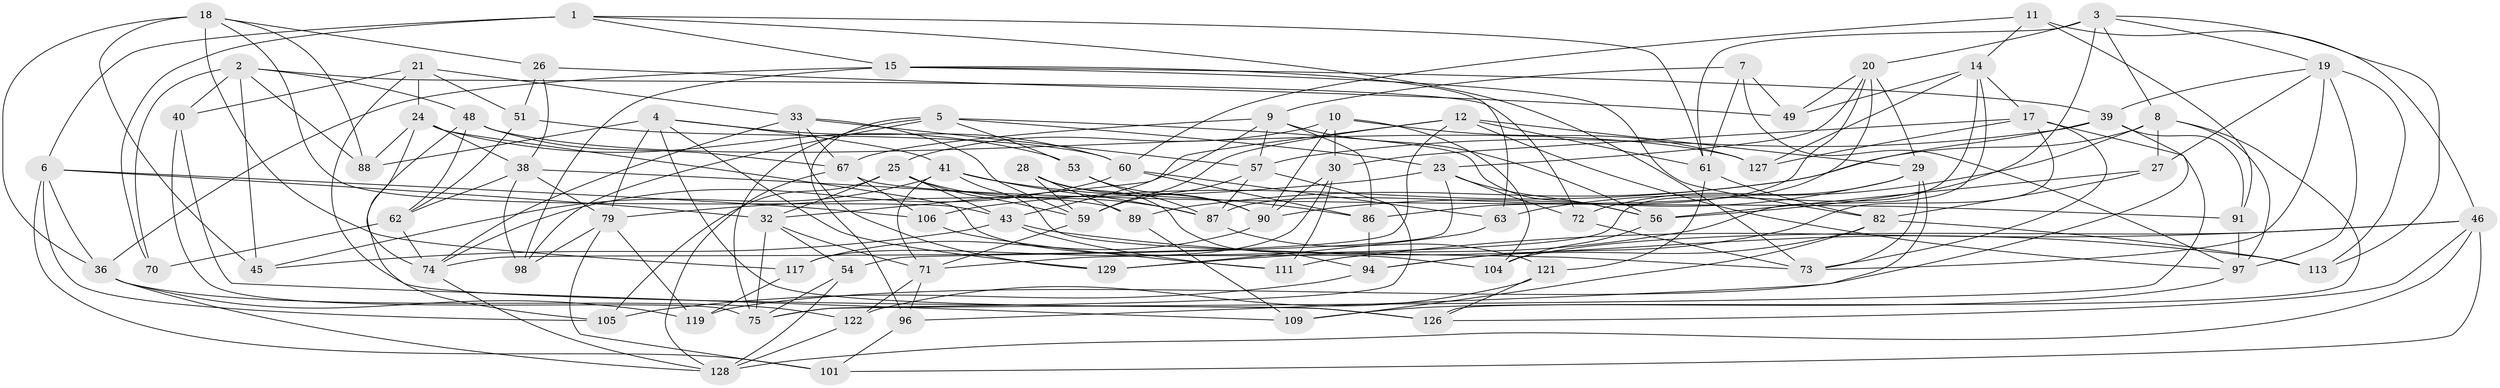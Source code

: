 // original degree distribution, {4: 1.0}
// Generated by graph-tools (version 1.1) at 2025/42/03/06/25 10:42:25]
// undirected, 83 vertices, 212 edges
graph export_dot {
graph [start="1"]
  node [color=gray90,style=filled];
  1 [super="+118"];
  2 [super="+55"];
  3 [super="+22"];
  4 [super="+123"];
  5 [super="+76"];
  6 [super="+95"];
  7;
  8 [super="+35"];
  9 [super="+13"];
  10 [super="+69"];
  11;
  12 [super="+31"];
  14 [super="+58"];
  15 [super="+16"];
  17 [super="+37"];
  18 [super="+77"];
  19 [super="+44"];
  20 [super="+81"];
  21 [super="+68"];
  23 [super="+78"];
  24 [super="+102"];
  25 [super="+34"];
  26;
  27;
  28;
  29 [super="+50"];
  30 [super="+93"];
  32 [super="+47"];
  33 [super="+116"];
  36 [super="+110"];
  38 [super="+42"];
  39 [super="+124"];
  40;
  41 [super="+108"];
  43 [super="+52"];
  45;
  46 [super="+100"];
  48 [super="+134"];
  49;
  51;
  53;
  54;
  56 [super="+65"];
  57 [super="+85"];
  59 [super="+66"];
  60 [super="+64"];
  61 [super="+114"];
  62 [super="+130"];
  63;
  67 [super="+120"];
  70;
  71 [super="+115"];
  72;
  73 [super="+83"];
  74 [super="+99"];
  75 [super="+112"];
  79 [super="+80"];
  82 [super="+84"];
  86 [super="+92"];
  87 [super="+107"];
  88;
  89;
  90 [super="+103"];
  91;
  94 [super="+131"];
  96;
  97 [super="+125"];
  98;
  101;
  104;
  105;
  106;
  109;
  111;
  113;
  117;
  119;
  121;
  122;
  126 [super="+132"];
  127;
  128 [super="+133"];
  129;
  1 -- 70 [weight=2];
  1 -- 61;
  1 -- 15;
  1 -- 73;
  1 -- 6;
  2 -- 40;
  2 -- 70;
  2 -- 72;
  2 -- 88;
  2 -- 45;
  2 -- 48;
  3 -- 56;
  3 -- 113;
  3 -- 20;
  3 -- 19;
  3 -- 8;
  3 -- 61;
  4 -- 88;
  4 -- 129;
  4 -- 126;
  4 -- 79;
  4 -- 41;
  4 -- 60;
  5 -- 96;
  5 -- 98;
  5 -- 75;
  5 -- 53;
  5 -- 23;
  5 -- 56;
  6 -- 36;
  6 -- 105;
  6 -- 106;
  6 -- 101;
  6 -- 32;
  7 -- 9;
  7 -- 61;
  7 -- 97;
  7 -- 49;
  8 -- 27;
  8 -- 106;
  8 -- 97;
  8 -- 126;
  8 -- 63;
  9 -- 43;
  9 -- 56;
  9 -- 57;
  9 -- 67;
  9 -- 86;
  10 -- 127;
  10 -- 90;
  10 -- 25;
  10 -- 104;
  10 -- 30 [weight=2];
  11 -- 60;
  11 -- 91;
  11 -- 46;
  11 -- 14;
  12 -- 97;
  12 -- 74;
  12 -- 61;
  12 -- 59;
  12 -- 32;
  12 -- 29;
  14 -- 129;
  14 -- 127;
  14 -- 71;
  14 -- 17;
  14 -- 49;
  15 -- 39;
  15 -- 98;
  15 -- 36;
  15 -- 82;
  15 -- 63;
  17 -- 127;
  17 -- 75;
  17 -- 30;
  17 -- 94;
  17 -- 73;
  18 -- 88;
  18 -- 117;
  18 -- 26;
  18 -- 43;
  18 -- 36;
  18 -- 45;
  19 -- 97;
  19 -- 39;
  19 -- 27;
  19 -- 113;
  19 -- 73;
  20 -- 49;
  20 -- 29;
  20 -- 87;
  20 -- 23;
  20 -- 86;
  21 -- 126 [weight=2];
  21 -- 33;
  21 -- 40;
  21 -- 24;
  21 -- 51;
  23 -- 54;
  23 -- 72;
  23 -- 79;
  23 -- 56;
  24 -- 53;
  24 -- 88;
  24 -- 74;
  24 -- 104;
  24 -- 38;
  25 -- 105;
  25 -- 59;
  25 -- 87;
  25 -- 32;
  25 -- 43;
  26 -- 51;
  26 -- 49;
  26 -- 38;
  27 -- 56;
  27 -- 82;
  28 -- 59;
  28 -- 90;
  28 -- 89;
  28 -- 94;
  29 -- 72;
  29 -- 90;
  29 -- 96;
  29 -- 73;
  30 -- 111;
  30 -- 90;
  30 -- 117;
  32 -- 54;
  32 -- 75;
  32 -- 71;
  33 -- 67;
  33 -- 129;
  33 -- 74;
  33 -- 59;
  33 -- 57;
  36 -- 122;
  36 -- 128;
  36 -- 119;
  38 -- 89;
  38 -- 79;
  38 -- 98;
  38 -- 62;
  39 -- 91;
  39 -- 119;
  39 -- 89;
  39 -- 57;
  40 -- 109;
  40 -- 75;
  41 -- 87;
  41 -- 73;
  41 -- 45;
  41 -- 71;
  41 -- 86;
  43 -- 113;
  43 -- 111;
  43 -- 45;
  46 -- 126;
  46 -- 101;
  46 -- 104;
  46 -- 128;
  46 -- 111;
  48 -- 62 [weight=2];
  48 -- 105;
  48 -- 127;
  48 -- 67;
  51 -- 60;
  51 -- 62;
  53 -- 87;
  53 -- 90;
  54 -- 75;
  54 -- 128;
  56 -- 104;
  57 -- 87;
  57 -- 59;
  57 -- 75;
  59 -- 71;
  60 -- 86;
  60 -- 74;
  60 -- 63;
  61 -- 121;
  61 -- 82;
  62 -- 74;
  62 -- 70;
  63 -- 129;
  67 -- 128;
  67 -- 91;
  67 -- 106;
  71 -- 96;
  71 -- 122;
  72 -- 73;
  74 -- 128;
  79 -- 101;
  79 -- 98;
  79 -- 119;
  82 -- 109;
  82 -- 113;
  82 -- 94;
  86 -- 94 [weight=2];
  87 -- 121;
  89 -- 109;
  90 -- 117;
  91 -- 97;
  94 -- 105;
  96 -- 101;
  97 -- 109;
  106 -- 111;
  117 -- 119;
  121 -- 122;
  121 -- 126;
  122 -- 128;
}
